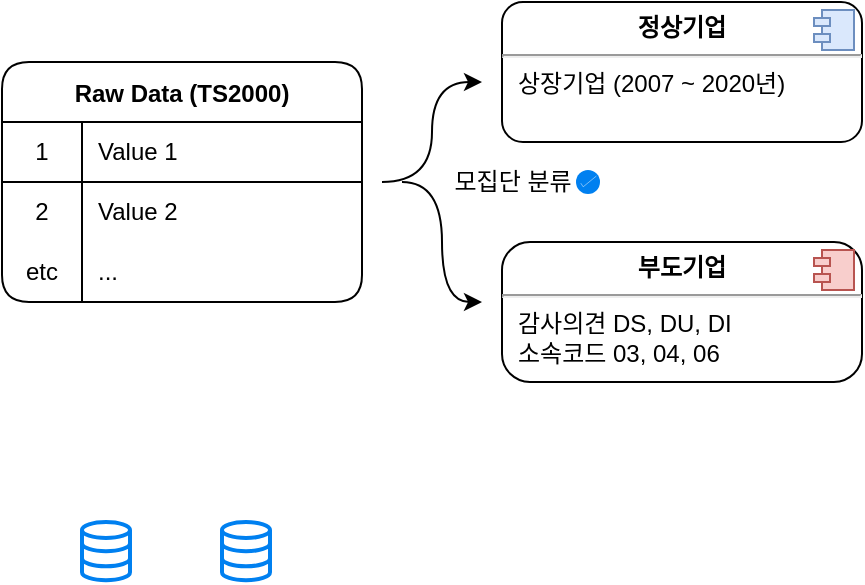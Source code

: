 <mxfile version="15.9.4" type="github"><diagram id="2wS17Yp10NxLo2Pq_0w4" name="Page-1"><mxGraphModel dx="946" dy="562" grid="1" gridSize="10" guides="1" tooltips="1" connect="1" arrows="1" fold="1" page="1" pageScale="1" pageWidth="827" pageHeight="1169" math="0" shadow="0"><root><mxCell id="0"/><mxCell id="1" parent="0"/><mxCell id="_zoF1K13TPogbfo1X1Q7-2" value="Raw Data (TS2000)" style="shape=table;startSize=30;container=1;collapsible=0;childLayout=tableLayout;fixedRows=1;rowLines=0;fontStyle=1;align=center;pointerEvents=1;rounded=1;" vertex="1" parent="1"><mxGeometry x="40" y="40" width="180" height="120" as="geometry"/></mxCell><mxCell id="_zoF1K13TPogbfo1X1Q7-3" value="" style="shape=partialRectangle;html=1;whiteSpace=wrap;collapsible=0;dropTarget=0;pointerEvents=1;fillColor=none;top=0;left=0;bottom=1;right=0;points=[[0,0.5],[1,0.5]];portConstraint=eastwest;rounded=1;" vertex="1" parent="_zoF1K13TPogbfo1X1Q7-2"><mxGeometry y="30" width="180" height="30" as="geometry"/></mxCell><mxCell id="_zoF1K13TPogbfo1X1Q7-4" value="1" style="shape=partialRectangle;html=1;whiteSpace=wrap;connectable=0;fillColor=none;top=0;left=0;bottom=0;right=0;overflow=hidden;pointerEvents=1;rounded=1;" vertex="1" parent="_zoF1K13TPogbfo1X1Q7-3"><mxGeometry width="40" height="30" as="geometry"><mxRectangle width="40" height="30" as="alternateBounds"/></mxGeometry></mxCell><mxCell id="_zoF1K13TPogbfo1X1Q7-5" value="Value 1" style="shape=partialRectangle;html=1;whiteSpace=wrap;connectable=0;fillColor=none;top=0;left=0;bottom=0;right=0;align=left;spacingLeft=6;overflow=hidden;pointerEvents=1;rounded=1;" vertex="1" parent="_zoF1K13TPogbfo1X1Q7-3"><mxGeometry x="40" width="140" height="30" as="geometry"><mxRectangle width="140" height="30" as="alternateBounds"/></mxGeometry></mxCell><mxCell id="_zoF1K13TPogbfo1X1Q7-6" value="" style="shape=partialRectangle;html=1;whiteSpace=wrap;collapsible=0;dropTarget=0;pointerEvents=1;fillColor=none;top=0;left=0;bottom=0;right=0;points=[[0,0.5],[1,0.5]];portConstraint=eastwest;rounded=1;" vertex="1" parent="_zoF1K13TPogbfo1X1Q7-2"><mxGeometry y="60" width="180" height="30" as="geometry"/></mxCell><mxCell id="_zoF1K13TPogbfo1X1Q7-7" value="2" style="shape=partialRectangle;html=1;whiteSpace=wrap;connectable=0;fillColor=none;top=0;left=0;bottom=0;right=0;overflow=hidden;pointerEvents=1;rounded=1;" vertex="1" parent="_zoF1K13TPogbfo1X1Q7-6"><mxGeometry width="40" height="30" as="geometry"><mxRectangle width="40" height="30" as="alternateBounds"/></mxGeometry></mxCell><mxCell id="_zoF1K13TPogbfo1X1Q7-8" value="Value 2" style="shape=partialRectangle;html=1;whiteSpace=wrap;connectable=0;fillColor=none;top=0;left=0;bottom=0;right=0;align=left;spacingLeft=6;overflow=hidden;pointerEvents=1;rounded=1;" vertex="1" parent="_zoF1K13TPogbfo1X1Q7-6"><mxGeometry x="40" width="140" height="30" as="geometry"><mxRectangle width="140" height="30" as="alternateBounds"/></mxGeometry></mxCell><mxCell id="_zoF1K13TPogbfo1X1Q7-9" value="" style="shape=partialRectangle;html=1;whiteSpace=wrap;collapsible=0;dropTarget=0;pointerEvents=1;fillColor=none;top=0;left=0;bottom=0;right=0;points=[[0,0.5],[1,0.5]];portConstraint=eastwest;rounded=1;" vertex="1" parent="_zoF1K13TPogbfo1X1Q7-2"><mxGeometry y="90" width="180" height="30" as="geometry"/></mxCell><mxCell id="_zoF1K13TPogbfo1X1Q7-10" value="etc" style="shape=partialRectangle;html=1;whiteSpace=wrap;connectable=0;fillColor=none;top=0;left=0;bottom=0;right=0;overflow=hidden;pointerEvents=1;rounded=1;" vertex="1" parent="_zoF1K13TPogbfo1X1Q7-9"><mxGeometry width="40" height="30" as="geometry"><mxRectangle width="40" height="30" as="alternateBounds"/></mxGeometry></mxCell><mxCell id="_zoF1K13TPogbfo1X1Q7-11" value="..." style="shape=partialRectangle;html=1;whiteSpace=wrap;connectable=0;fillColor=none;top=0;left=0;bottom=0;right=0;align=left;spacingLeft=6;overflow=hidden;pointerEvents=1;rounded=1;" vertex="1" parent="_zoF1K13TPogbfo1X1Q7-9"><mxGeometry x="40" width="140" height="30" as="geometry"><mxRectangle width="140" height="30" as="alternateBounds"/></mxGeometry></mxCell><mxCell id="_zoF1K13TPogbfo1X1Q7-12" value="" style="edgeStyle=elbowEdgeStyle;elbow=horizontal;endArrow=classic;html=1;rounded=1;curved=1;" edge="1" parent="1"><mxGeometry width="50" height="50" relative="1" as="geometry"><mxPoint x="230" y="100" as="sourcePoint"/><mxPoint x="280" y="50" as="targetPoint"/></mxGeometry></mxCell><mxCell id="_zoF1K13TPogbfo1X1Q7-14" value="" style="edgeStyle=elbowEdgeStyle;elbow=horizontal;endArrow=classic;html=1;rounded=1;curved=1;" edge="1" parent="1"><mxGeometry width="50" height="50" relative="1" as="geometry"><mxPoint x="240" y="100" as="sourcePoint"/><mxPoint x="280" y="160" as="targetPoint"/></mxGeometry></mxCell><mxCell id="_zoF1K13TPogbfo1X1Q7-15" value="&lt;p style=&quot;margin: 0px ; margin-top: 6px ; text-align: center&quot;&gt;&lt;b&gt;정상기업&lt;/b&gt;&lt;/p&gt;&lt;hr&gt;&lt;p style=&quot;margin: 0px ; margin-left: 8px&quot;&gt;상장기업 (2007 ~ 2020년)&lt;/p&gt;" style="align=left;overflow=fill;html=1;dropTarget=0;rounded=1;" vertex="1" parent="1"><mxGeometry x="290" y="10" width="180" height="70" as="geometry"/></mxCell><mxCell id="_zoF1K13TPogbfo1X1Q7-16" value="" style="shape=component;jettyWidth=8;jettyHeight=4;rounded=1;fillColor=#dae8fc;strokeColor=#6c8ebf;" vertex="1" parent="_zoF1K13TPogbfo1X1Q7-15"><mxGeometry x="1" width="20" height="20" relative="1" as="geometry"><mxPoint x="-24" y="4" as="offset"/></mxGeometry></mxCell><mxCell id="_zoF1K13TPogbfo1X1Q7-17" value="&lt;p style=&quot;margin: 0px ; margin-top: 6px ; text-align: center&quot;&gt;&lt;b&gt;부도기업&lt;/b&gt;&lt;/p&gt;&lt;hr&gt;&lt;p style=&quot;margin: 0px ; margin-left: 8px&quot;&gt;감사의견 DS, DU, DI&lt;/p&gt;&lt;p style=&quot;margin: 0px ; margin-left: 8px&quot;&gt;소속코드 03, 04, 06&lt;/p&gt;" style="align=left;overflow=fill;html=1;dropTarget=0;rounded=1;arcSize=20;" vertex="1" parent="1"><mxGeometry x="290" y="130" width="180" height="70" as="geometry"/></mxCell><mxCell id="_zoF1K13TPogbfo1X1Q7-18" value="" style="shape=component;jettyWidth=8;jettyHeight=4;rounded=1;fillColor=#f8cecc;strokeColor=#b85450;" vertex="1" parent="_zoF1K13TPogbfo1X1Q7-17"><mxGeometry x="1" width="20" height="20" relative="1" as="geometry"><mxPoint x="-24" y="4" as="offset"/></mxGeometry></mxCell><mxCell id="_zoF1K13TPogbfo1X1Q7-19" value="모집단 분류" style="text;html=1;align=center;verticalAlign=middle;resizable=0;points=[];autosize=1;strokeColor=none;fillColor=none;" vertex="1" parent="1"><mxGeometry x="260" y="90" width="70" height="20" as="geometry"/></mxCell><mxCell id="_zoF1K13TPogbfo1X1Q7-33" value="" style="html=1;verticalLabelPosition=bottom;labelBackgroundColor=#ffffff;verticalAlign=top;shadow=0;dashed=0;strokeWidth=2;shape=mxgraph.ios7.misc.select;fillColor=#0080f0;strokeColor=#ffffff;sketch=0;rounded=1;" vertex="1" parent="1"><mxGeometry x="327" y="94" width="12" height="12" as="geometry"/></mxCell><mxCell id="_zoF1K13TPogbfo1X1Q7-37" value="" style="html=1;verticalLabelPosition=bottom;align=center;labelBackgroundColor=#ffffff;verticalAlign=top;strokeWidth=2;strokeColor=#0080F0;shadow=0;dashed=0;shape=mxgraph.ios7.icons.data;rounded=1;" vertex="1" parent="1"><mxGeometry x="80" y="270" width="24" height="29.1" as="geometry"/></mxCell><mxCell id="_zoF1K13TPogbfo1X1Q7-38" value="" style="html=1;verticalLabelPosition=bottom;align=center;labelBackgroundColor=#ffffff;verticalAlign=top;strokeWidth=2;strokeColor=#0080F0;shadow=0;dashed=0;shape=mxgraph.ios7.icons.data;rounded=1;" vertex="1" parent="1"><mxGeometry x="150" y="270" width="24" height="29.1" as="geometry"/></mxCell></root></mxGraphModel></diagram></mxfile>